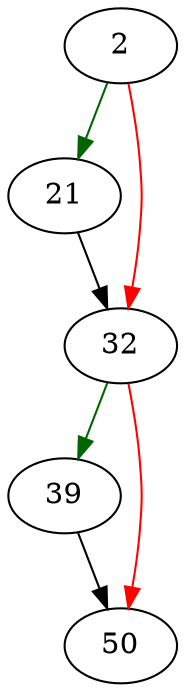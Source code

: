 strict digraph "invokeProfileCallback" {
	// Node definitions.
	2 [entry=true];
	21;
	32;
	39;
	50;

	// Edge definitions.
	2 -> 21 [
		color=darkgreen
		cond=true
	];
	2 -> 32 [
		color=red
		cond=false
	];
	21 -> 32;
	32 -> 39 [
		color=darkgreen
		cond=true
	];
	32 -> 50 [
		color=red
		cond=false
	];
	39 -> 50;
}